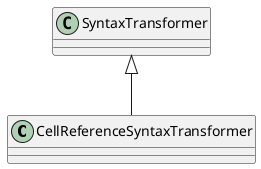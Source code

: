 @startuml
class CellReferenceSyntaxTransformer {
}
SyntaxTransformer <|-- CellReferenceSyntaxTransformer
@enduml
